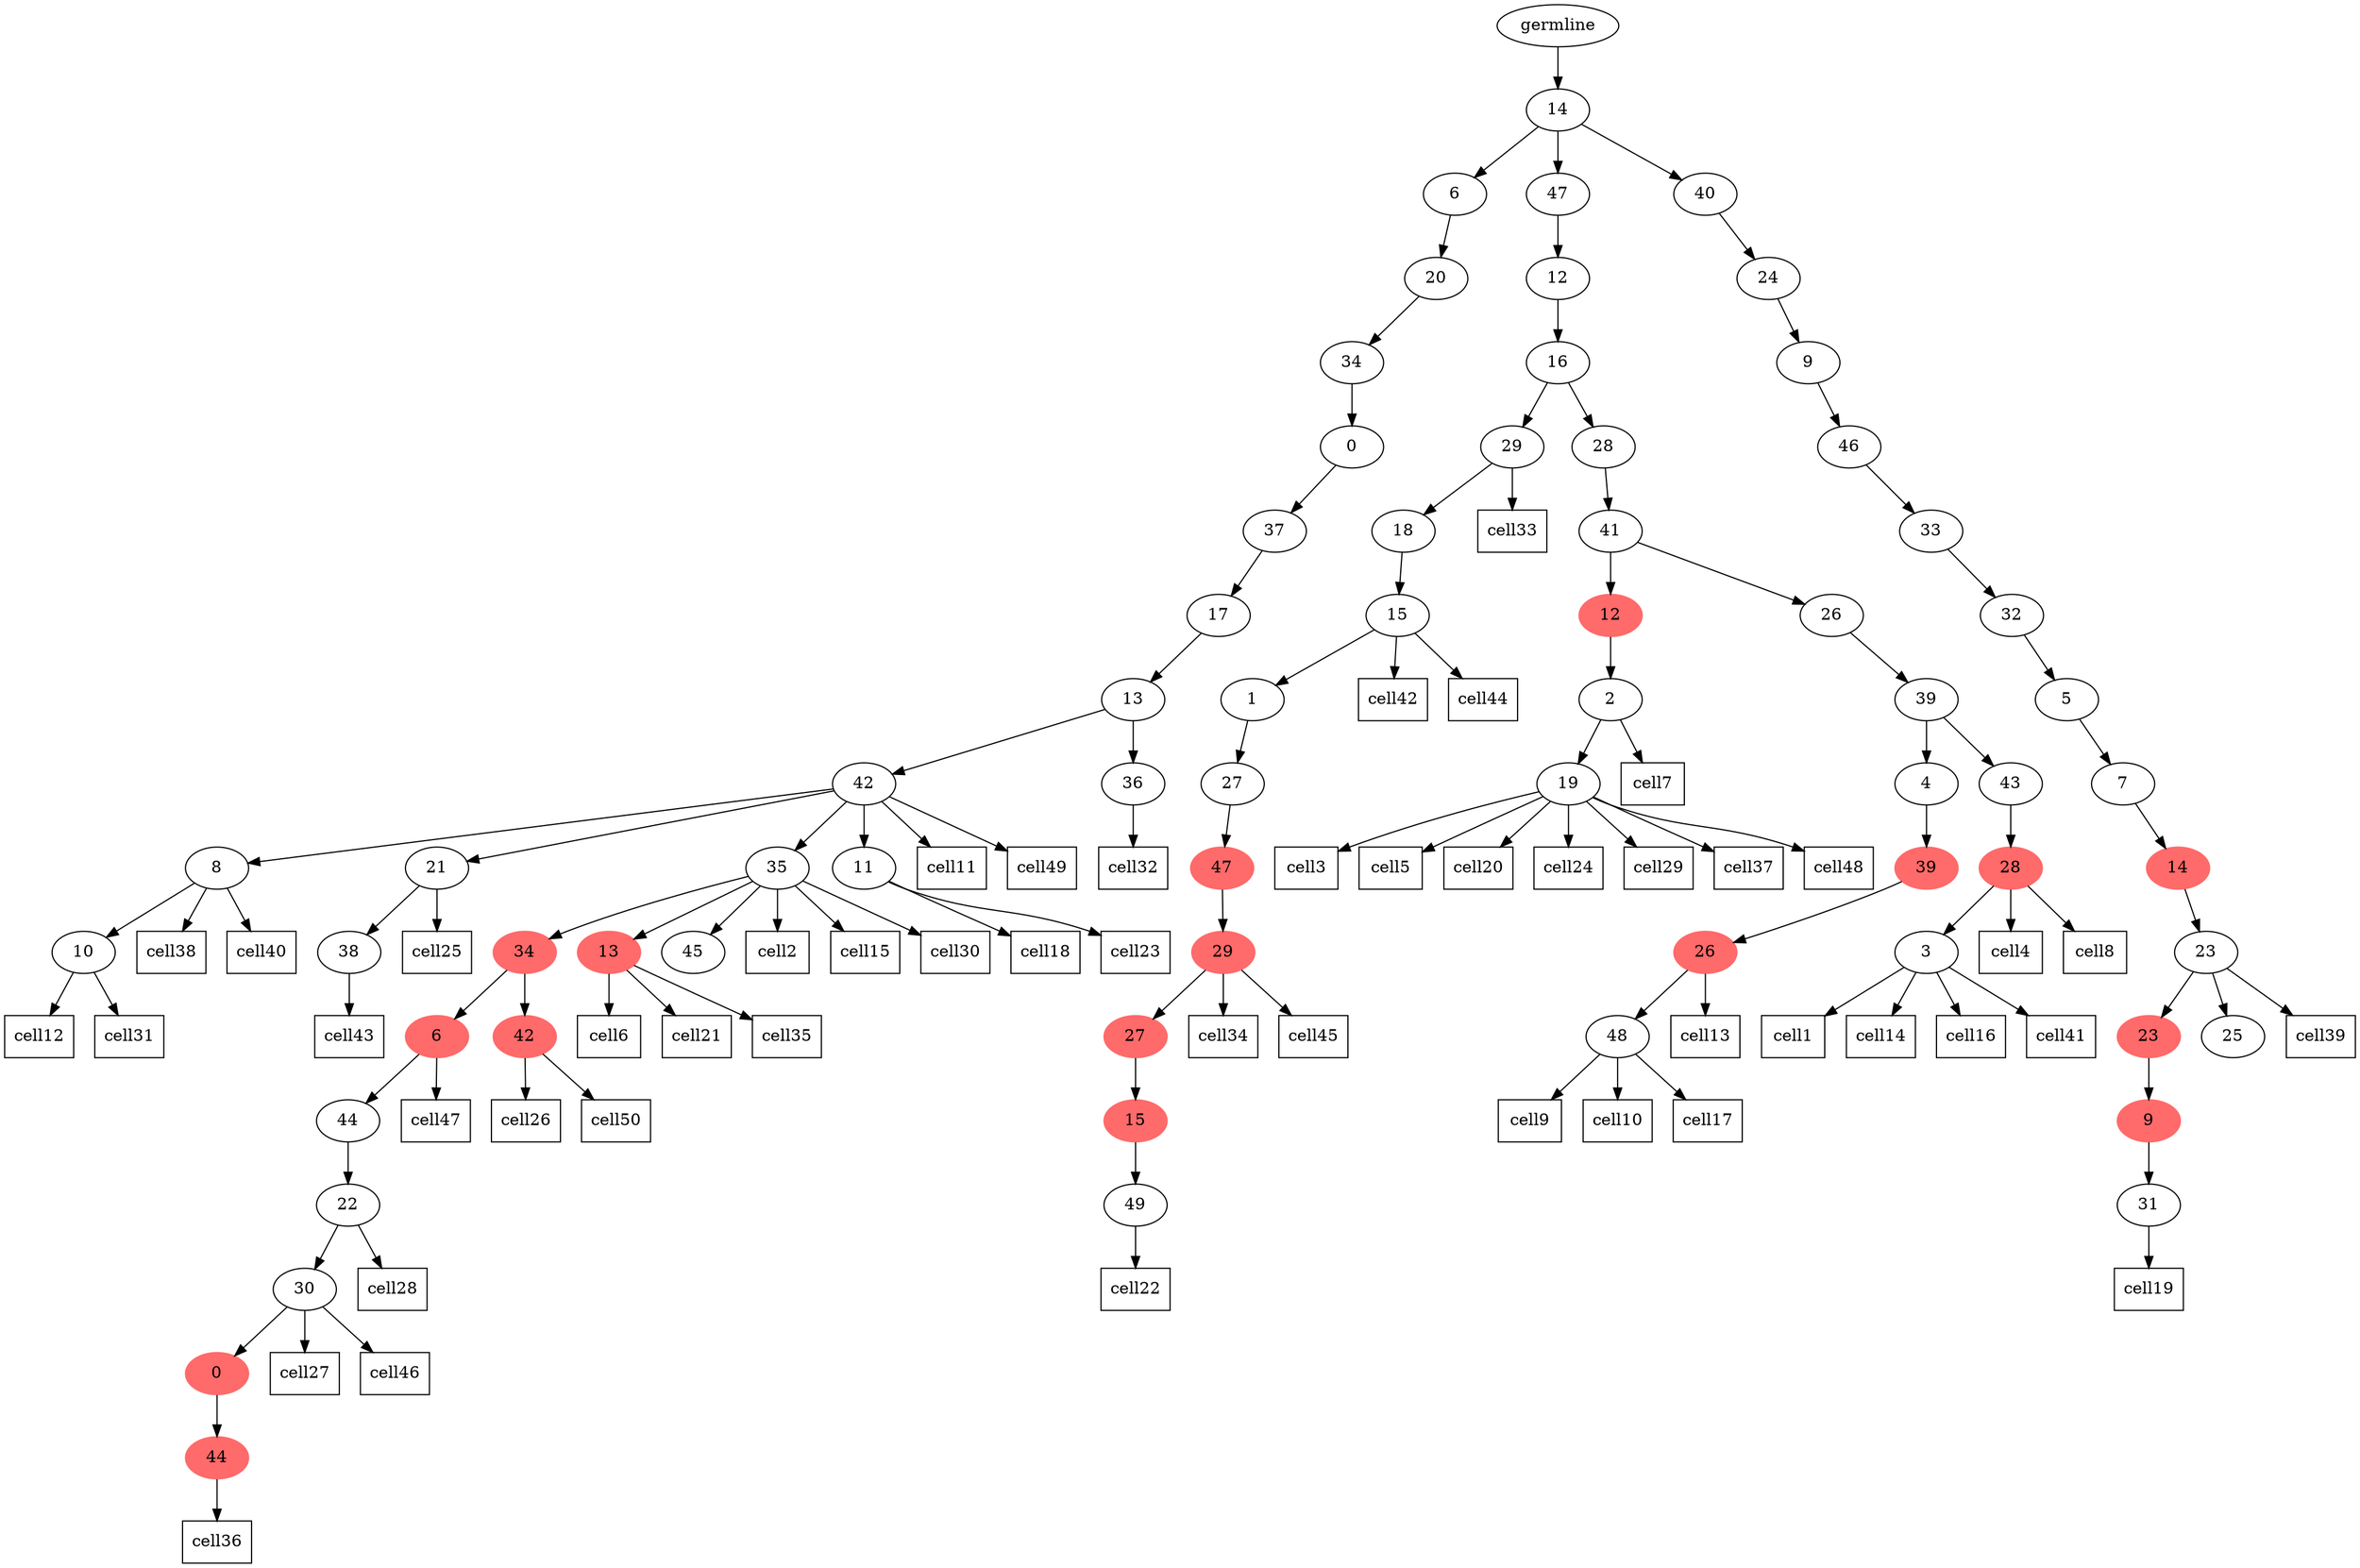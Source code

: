 digraph g {
	"65" -> "66";
	"66" [label="10"];
	"62" -> "63";
	"63" [label="38"];
	"57" -> "58";
	"58" [color=indianred1, style=filled, label="44"];
	"56" -> "57";
	"57" [color=indianred1, style=filled, label="0"];
	"55" -> "56";
	"56" [label="30"];
	"54" -> "55";
	"55" [label="22"];
	"53" -> "54";
	"54" [label="44"];
	"52" -> "53";
	"53" [color=indianred1, style=filled, label="6"];
	"52" -> "59";
	"59" [color=indianred1, style=filled, label="42"];
	"51" -> "52";
	"52" [color=indianred1, style=filled, label="34"];
	"51" -> "60";
	"60" [color=indianred1, style=filled, label="13"];
	"51" -> "61";
	"61" [label="45"];
	"50" -> "51";
	"51" [label="35"];
	"50" -> "62";
	"62" [label="21"];
	"50" -> "64";
	"64" [label="11"];
	"50" -> "65";
	"65" [label="8"];
	"49" -> "50";
	"50" [label="42"];
	"49" -> "67";
	"67" [label="36"];
	"48" -> "49";
	"49" [label="13"];
	"47" -> "48";
	"48" [label="17"];
	"46" -> "47";
	"47" [label="37"];
	"45" -> "46";
	"46" [label="0"];
	"44" -> "45";
	"45" [label="34"];
	"43" -> "44";
	"44" [label="20"];
	"41" -> "42";
	"42" [label="49"];
	"40" -> "41";
	"41" [color=indianred1, style=filled, label="15"];
	"39" -> "40";
	"40" [color=indianred1, style=filled, label="27"];
	"38" -> "39";
	"39" [color=indianred1, style=filled, label="29"];
	"37" -> "38";
	"38" [color=indianred1, style=filled, label="47"];
	"36" -> "37";
	"37" [label="27"];
	"35" -> "36";
	"36" [label="1"];
	"34" -> "35";
	"35" [label="15"];
	"33" -> "34";
	"34" [label="18"];
	"31" -> "32";
	"32" [label="19"];
	"30" -> "31";
	"31" [label="2"];
	"28" -> "29";
	"29" [label="48"];
	"27" -> "28";
	"28" [color=indianred1, style=filled, label="26"];
	"26" -> "27";
	"27" [color=indianred1, style=filled, label="39"];
	"24" -> "25";
	"25" [label="3"];
	"23" -> "24";
	"24" [color=indianred1, style=filled, label="28"];
	"22" -> "23";
	"23" [label="43"];
	"22" -> "26";
	"26" [label="4"];
	"21" -> "22";
	"22" [label="39"];
	"20" -> "21";
	"21" [label="26"];
	"20" -> "30";
	"30" [color=indianred1, style=filled, label="12"];
	"19" -> "20";
	"20" [label="41"];
	"18" -> "19";
	"19" [label="28"];
	"18" -> "33";
	"33" [label="29"];
	"17" -> "18";
	"18" [label="16"];
	"16" -> "17";
	"17" [label="12"];
	"14" -> "15";
	"15" [label="31"];
	"13" -> "14";
	"14" [color=indianred1, style=filled, label="9"];
	"11" -> "12";
	"12" [label="25"];
	"11" -> "13";
	"13" [color=indianred1, style=filled, label="23"];
	"10" -> "11";
	"11" [label="23"];
	"9" -> "10";
	"10" [color=indianred1, style=filled, label="14"];
	"8" -> "9";
	"9" [label="7"];
	"7" -> "8";
	"8" [label="5"];
	"6" -> "7";
	"7" [label="32"];
	"5" -> "6";
	"6" [label="33"];
	"4" -> "5";
	"5" [label="46"];
	"3" -> "4";
	"4" [label="9"];
	"2" -> "3";
	"3" [label="24"];
	"1" -> "2";
	"2" [label="40"];
	"1" -> "16";
	"16" [label="47"];
	"1" -> "43";
	"43" [label="6"];
	"0" -> "1";
	"1" [label="14"];
	"0" [label="germline"];
	"25" -> cell1;
	cell1 [shape=box]
	"51" -> cell2;
	cell2 [shape=box]
	"32" -> cell3;
	cell3 [shape=box]
	"24" -> cell4;
	cell4 [shape=box]
	"32" -> cell5;
	cell5 [shape=box]
	"60" -> cell6;
	cell6 [shape=box]
	"31" -> cell7;
	cell7 [shape=box]
	"24" -> cell8;
	cell8 [shape=box]
	"29" -> cell9;
	cell9 [shape=box]
	"29" -> cell10;
	cell10 [shape=box]
	"50" -> cell11;
	cell11 [shape=box]
	"66" -> cell12;
	cell12 [shape=box]
	"28" -> cell13;
	cell13 [shape=box]
	"25" -> cell14;
	cell14 [shape=box]
	"51" -> cell15;
	cell15 [shape=box]
	"25" -> cell16;
	cell16 [shape=box]
	"29" -> cell17;
	cell17 [shape=box]
	"64" -> cell18;
	cell18 [shape=box]
	"15" -> cell19;
	cell19 [shape=box]
	"32" -> cell20;
	cell20 [shape=box]
	"60" -> cell21;
	cell21 [shape=box]
	"42" -> cell22;
	cell22 [shape=box]
	"64" -> cell23;
	cell23 [shape=box]
	"32" -> cell24;
	cell24 [shape=box]
	"62" -> cell25;
	cell25 [shape=box]
	"59" -> cell26;
	cell26 [shape=box]
	"56" -> cell27;
	cell27 [shape=box]
	"55" -> cell28;
	cell28 [shape=box]
	"32" -> cell29;
	cell29 [shape=box]
	"51" -> cell30;
	cell30 [shape=box]
	"66" -> cell31;
	cell31 [shape=box]
	"67" -> cell32;
	cell32 [shape=box]
	"33" -> cell33;
	cell33 [shape=box]
	"39" -> cell34;
	cell34 [shape=box]
	"60" -> cell35;
	cell35 [shape=box]
	"58" -> cell36;
	cell36 [shape=box]
	"32" -> cell37;
	cell37 [shape=box]
	"65" -> cell38;
	cell38 [shape=box]
	"11" -> cell39;
	cell39 [shape=box]
	"65" -> cell40;
	cell40 [shape=box]
	"25" -> cell41;
	cell41 [shape=box]
	"35" -> cell42;
	cell42 [shape=box]
	"63" -> cell43;
	cell43 [shape=box]
	"35" -> cell44;
	cell44 [shape=box]
	"39" -> cell45;
	cell45 [shape=box]
	"56" -> cell46;
	cell46 [shape=box]
	"53" -> cell47;
	cell47 [shape=box]
	"32" -> cell48;
	cell48 [shape=box]
	"50" -> cell49;
	cell49 [shape=box]
	"59" -> cell50;
	cell50 [shape=box]
}
